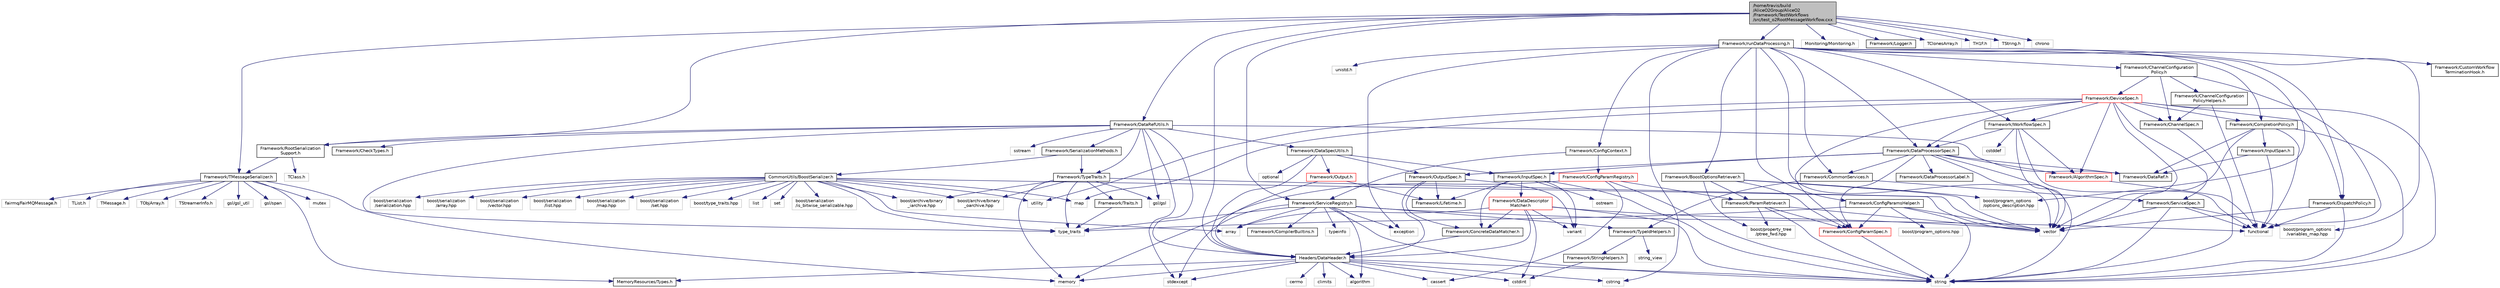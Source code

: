 digraph "/home/travis/build/AliceO2Group/AliceO2/Framework/TestWorkflows/src/test_o2RootMessageWorkflow.cxx"
{
 // INTERACTIVE_SVG=YES
  bgcolor="transparent";
  edge [fontname="Helvetica",fontsize="10",labelfontname="Helvetica",labelfontsize="10"];
  node [fontname="Helvetica",fontsize="10",shape=record];
  Node0 [label="/home/travis/build\l/AliceO2Group/AliceO2\l/Framework/TestWorkflows\l/src/test_o2RootMessageWorkflow.cxx",height=0.2,width=0.4,color="black", fillcolor="grey75", style="filled", fontcolor="black"];
  Node0 -> Node1 [color="midnightblue",fontsize="10",style="solid",fontname="Helvetica"];
  Node1 [label="Framework/RootSerialization\lSupport.h",height=0.2,width=0.4,color="black",URL="$db/dff/RootSerializationSupport_8h.html"];
  Node1 -> Node2 [color="midnightblue",fontsize="10",style="solid",fontname="Helvetica"];
  Node2 [label="Framework/TMessageSerializer.h",height=0.2,width=0.4,color="black",URL="$d8/d3c/TMessageSerializer_8h.html"];
  Node2 -> Node3 [color="midnightblue",fontsize="10",style="solid",fontname="Helvetica"];
  Node3 [label="fairmq/FairMQMessage.h",height=0.2,width=0.4,color="grey75"];
  Node2 -> Node4 [color="midnightblue",fontsize="10",style="solid",fontname="Helvetica"];
  Node4 [label="TList.h",height=0.2,width=0.4,color="grey75"];
  Node2 -> Node5 [color="midnightblue",fontsize="10",style="solid",fontname="Helvetica"];
  Node5 [label="TMessage.h",height=0.2,width=0.4,color="grey75"];
  Node2 -> Node6 [color="midnightblue",fontsize="10",style="solid",fontname="Helvetica"];
  Node6 [label="TObjArray.h",height=0.2,width=0.4,color="grey75"];
  Node2 -> Node7 [color="midnightblue",fontsize="10",style="solid",fontname="Helvetica"];
  Node7 [label="TStreamerInfo.h",height=0.2,width=0.4,color="grey75"];
  Node2 -> Node8 [color="midnightblue",fontsize="10",style="solid",fontname="Helvetica"];
  Node8 [label="gsl/gsl_util",height=0.2,width=0.4,color="grey75"];
  Node2 -> Node9 [color="midnightblue",fontsize="10",style="solid",fontname="Helvetica"];
  Node9 [label="gsl/span",height=0.2,width=0.4,color="grey75"];
  Node2 -> Node10 [color="midnightblue",fontsize="10",style="solid",fontname="Helvetica"];
  Node10 [label="memory",height=0.2,width=0.4,color="grey75"];
  Node2 -> Node11 [color="midnightblue",fontsize="10",style="solid",fontname="Helvetica"];
  Node11 [label="mutex",height=0.2,width=0.4,color="grey75"];
  Node2 -> Node12 [color="midnightblue",fontsize="10",style="solid",fontname="Helvetica"];
  Node12 [label="MemoryResources/Types.h",height=0.2,width=0.4,color="black",URL="$d7/df8/Types_8h.html"];
  Node1 -> Node13 [color="midnightblue",fontsize="10",style="solid",fontname="Helvetica"];
  Node13 [label="TClass.h",height=0.2,width=0.4,color="grey75"];
  Node0 -> Node14 [color="midnightblue",fontsize="10",style="solid",fontname="Helvetica"];
  Node14 [label="Framework/DataRefUtils.h",height=0.2,width=0.4,color="black",URL="$d5/db8/DataRefUtils_8h.html"];
  Node14 -> Node15 [color="midnightblue",fontsize="10",style="solid",fontname="Helvetica"];
  Node15 [label="Framework/DataRef.h",height=0.2,width=0.4,color="black",URL="$d5/dfb/DataRef_8h.html"];
  Node14 -> Node1 [color="midnightblue",fontsize="10",style="solid",fontname="Helvetica"];
  Node14 -> Node16 [color="midnightblue",fontsize="10",style="solid",fontname="Helvetica"];
  Node16 [label="Framework/SerializationMethods.h",height=0.2,width=0.4,color="black",URL="$d1/d53/SerializationMethods_8h.html",tooltip="Type wrappers for enfording a specific serialization method. "];
  Node16 -> Node17 [color="midnightblue",fontsize="10",style="solid",fontname="Helvetica"];
  Node17 [label="Framework/TypeTraits.h",height=0.2,width=0.4,color="black",URL="$d0/d95/TypeTraits_8h.html"];
  Node17 -> Node18 [color="midnightblue",fontsize="10",style="solid",fontname="Helvetica"];
  Node18 [label="type_traits",height=0.2,width=0.4,color="grey75"];
  Node17 -> Node19 [color="midnightblue",fontsize="10",style="solid",fontname="Helvetica"];
  Node19 [label="vector",height=0.2,width=0.4,color="grey75"];
  Node17 -> Node10 [color="midnightblue",fontsize="10",style="solid",fontname="Helvetica"];
  Node17 -> Node20 [color="midnightblue",fontsize="10",style="solid",fontname="Helvetica"];
  Node20 [label="Framework/Traits.h",height=0.2,width=0.4,color="black",URL="$db/d31/Traits_8h.html"];
  Node20 -> Node18 [color="midnightblue",fontsize="10",style="solid",fontname="Helvetica"];
  Node17 -> Node21 [color="midnightblue",fontsize="10",style="solid",fontname="Helvetica"];
  Node21 [label="boost/archive/binary\l_iarchive.hpp",height=0.2,width=0.4,color="grey75"];
  Node17 -> Node22 [color="midnightblue",fontsize="10",style="solid",fontname="Helvetica"];
  Node22 [label="boost/archive/binary\l_oarchive.hpp",height=0.2,width=0.4,color="grey75"];
  Node17 -> Node23 [color="midnightblue",fontsize="10",style="solid",fontname="Helvetica"];
  Node23 [label="gsl/gsl",height=0.2,width=0.4,color="grey75"];
  Node16 -> Node24 [color="midnightblue",fontsize="10",style="solid",fontname="Helvetica"];
  Node24 [label="CommonUtils/BoostSerializer.h",height=0.2,width=0.4,color="black",URL="$d7/d91/BoostSerializer_8h.html",tooltip="Templatised boost serializer/deserializer for containers and base types. "];
  Node24 -> Node25 [color="midnightblue",fontsize="10",style="solid",fontname="Helvetica"];
  Node25 [label="utility",height=0.2,width=0.4,color="grey75"];
  Node24 -> Node18 [color="midnightblue",fontsize="10",style="solid",fontname="Helvetica"];
  Node24 -> Node26 [color="midnightblue",fontsize="10",style="solid",fontname="Helvetica"];
  Node26 [label="array",height=0.2,width=0.4,color="grey75"];
  Node24 -> Node19 [color="midnightblue",fontsize="10",style="solid",fontname="Helvetica"];
  Node24 -> Node27 [color="midnightblue",fontsize="10",style="solid",fontname="Helvetica"];
  Node27 [label="list",height=0.2,width=0.4,color="grey75"];
  Node24 -> Node28 [color="midnightblue",fontsize="10",style="solid",fontname="Helvetica"];
  Node28 [label="map",height=0.2,width=0.4,color="grey75"];
  Node24 -> Node29 [color="midnightblue",fontsize="10",style="solid",fontname="Helvetica"];
  Node29 [label="set",height=0.2,width=0.4,color="grey75"];
  Node24 -> Node21 [color="midnightblue",fontsize="10",style="solid",fontname="Helvetica"];
  Node24 -> Node22 [color="midnightblue",fontsize="10",style="solid",fontname="Helvetica"];
  Node24 -> Node30 [color="midnightblue",fontsize="10",style="solid",fontname="Helvetica"];
  Node30 [label="boost/serialization\l/is_bitwise_serializable.hpp",height=0.2,width=0.4,color="grey75"];
  Node24 -> Node31 [color="midnightblue",fontsize="10",style="solid",fontname="Helvetica"];
  Node31 [label="boost/serialization\l/serialization.hpp",height=0.2,width=0.4,color="grey75"];
  Node24 -> Node32 [color="midnightblue",fontsize="10",style="solid",fontname="Helvetica"];
  Node32 [label="boost/serialization\l/array.hpp",height=0.2,width=0.4,color="grey75"];
  Node24 -> Node33 [color="midnightblue",fontsize="10",style="solid",fontname="Helvetica"];
  Node33 [label="boost/serialization\l/vector.hpp",height=0.2,width=0.4,color="grey75"];
  Node24 -> Node34 [color="midnightblue",fontsize="10",style="solid",fontname="Helvetica"];
  Node34 [label="boost/serialization\l/list.hpp",height=0.2,width=0.4,color="grey75"];
  Node24 -> Node35 [color="midnightblue",fontsize="10",style="solid",fontname="Helvetica"];
  Node35 [label="boost/serialization\l/map.hpp",height=0.2,width=0.4,color="grey75"];
  Node24 -> Node36 [color="midnightblue",fontsize="10",style="solid",fontname="Helvetica"];
  Node36 [label="boost/serialization\l/set.hpp",height=0.2,width=0.4,color="grey75"];
  Node24 -> Node37 [color="midnightblue",fontsize="10",style="solid",fontname="Helvetica"];
  Node37 [label="boost/type_traits.hpp",height=0.2,width=0.4,color="grey75"];
  Node14 -> Node38 [color="midnightblue",fontsize="10",style="solid",fontname="Helvetica"];
  Node38 [label="Framework/DataSpecUtils.h",height=0.2,width=0.4,color="black",URL="$d6/d68/DataSpecUtils_8h.html"];
  Node38 -> Node39 [color="midnightblue",fontsize="10",style="solid",fontname="Helvetica"];
  Node39 [label="Framework/OutputSpec.h",height=0.2,width=0.4,color="black",URL="$db/d2d/OutputSpec_8h.html"];
  Node39 -> Node40 [color="midnightblue",fontsize="10",style="solid",fontname="Helvetica"];
  Node40 [label="Headers/DataHeader.h",height=0.2,width=0.4,color="black",URL="$dc/dcd/DataHeader_8h.html"];
  Node40 -> Node41 [color="midnightblue",fontsize="10",style="solid",fontname="Helvetica"];
  Node41 [label="cstdint",height=0.2,width=0.4,color="grey75"];
  Node40 -> Node10 [color="midnightblue",fontsize="10",style="solid",fontname="Helvetica"];
  Node40 -> Node42 [color="midnightblue",fontsize="10",style="solid",fontname="Helvetica"];
  Node42 [label="cassert",height=0.2,width=0.4,color="grey75"];
  Node40 -> Node43 [color="midnightblue",fontsize="10",style="solid",fontname="Helvetica"];
  Node43 [label="cstring",height=0.2,width=0.4,color="grey75"];
  Node40 -> Node44 [color="midnightblue",fontsize="10",style="solid",fontname="Helvetica"];
  Node44 [label="algorithm",height=0.2,width=0.4,color="grey75"];
  Node40 -> Node45 [color="midnightblue",fontsize="10",style="solid",fontname="Helvetica"];
  Node45 [label="stdexcept",height=0.2,width=0.4,color="grey75"];
  Node40 -> Node46 [color="midnightblue",fontsize="10",style="solid",fontname="Helvetica"];
  Node46 [label="string",height=0.2,width=0.4,color="grey75"];
  Node40 -> Node47 [color="midnightblue",fontsize="10",style="solid",fontname="Helvetica"];
  Node47 [label="climits",height=0.2,width=0.4,color="grey75"];
  Node40 -> Node12 [color="midnightblue",fontsize="10",style="solid",fontname="Helvetica"];
  Node40 -> Node48 [color="midnightblue",fontsize="10",style="solid",fontname="Helvetica"];
  Node48 [label="cerrno",height=0.2,width=0.4,color="grey75"];
  Node39 -> Node49 [color="midnightblue",fontsize="10",style="solid",fontname="Helvetica"];
  Node49 [label="Framework/Lifetime.h",height=0.2,width=0.4,color="black",URL="$dc/dca/Lifetime_8h.html"];
  Node39 -> Node50 [color="midnightblue",fontsize="10",style="solid",fontname="Helvetica"];
  Node50 [label="Framework/ConcreteDataMatcher.h",height=0.2,width=0.4,color="black",URL="$d0/d1b/ConcreteDataMatcher_8h.html"];
  Node50 -> Node40 [color="midnightblue",fontsize="10",style="solid",fontname="Helvetica"];
  Node39 -> Node51 [color="midnightblue",fontsize="10",style="solid",fontname="Helvetica"];
  Node51 [label="variant",height=0.2,width=0.4,color="grey75"];
  Node38 -> Node52 [color="midnightblue",fontsize="10",style="solid",fontname="Helvetica"];
  Node52 [label="Framework/InputSpec.h",height=0.2,width=0.4,color="black",URL="$d5/d3f/InputSpec_8h.html"];
  Node52 -> Node49 [color="midnightblue",fontsize="10",style="solid",fontname="Helvetica"];
  Node52 -> Node50 [color="midnightblue",fontsize="10",style="solid",fontname="Helvetica"];
  Node52 -> Node53 [color="midnightblue",fontsize="10",style="solid",fontname="Helvetica"];
  Node53 [label="Framework/DataDescriptor\lMatcher.h",height=0.2,width=0.4,color="red",URL="$d3/da3/DataDescriptorMatcher_8h.html"];
  Node53 -> Node50 [color="midnightblue",fontsize="10",style="solid",fontname="Helvetica"];
  Node53 -> Node40 [color="midnightblue",fontsize="10",style="solid",fontname="Helvetica"];
  Node53 -> Node26 [color="midnightblue",fontsize="10",style="solid",fontname="Helvetica"];
  Node53 -> Node41 [color="midnightblue",fontsize="10",style="solid",fontname="Helvetica"];
  Node53 -> Node46 [color="midnightblue",fontsize="10",style="solid",fontname="Helvetica"];
  Node53 -> Node51 [color="midnightblue",fontsize="10",style="solid",fontname="Helvetica"];
  Node53 -> Node19 [color="midnightblue",fontsize="10",style="solid",fontname="Helvetica"];
  Node52 -> Node46 [color="midnightblue",fontsize="10",style="solid",fontname="Helvetica"];
  Node52 -> Node70 [color="midnightblue",fontsize="10",style="solid",fontname="Helvetica"];
  Node70 [label="ostream",height=0.2,width=0.4,color="grey75"];
  Node52 -> Node51 [color="midnightblue",fontsize="10",style="solid",fontname="Helvetica"];
  Node38 -> Node40 [color="midnightblue",fontsize="10",style="solid",fontname="Helvetica"];
  Node38 -> Node71 [color="midnightblue",fontsize="10",style="solid",fontname="Helvetica"];
  Node71 [label="Framework/Output.h",height=0.2,width=0.4,color="red",URL="$d3/ddf/Output_8h.html"];
  Node71 -> Node40 [color="midnightblue",fontsize="10",style="solid",fontname="Helvetica"];
  Node71 -> Node49 [color="midnightblue",fontsize="10",style="solid",fontname="Helvetica"];
  Node38 -> Node72 [color="midnightblue",fontsize="10",style="solid",fontname="Helvetica"];
  Node72 [label="optional",height=0.2,width=0.4,color="grey75"];
  Node14 -> Node17 [color="midnightblue",fontsize="10",style="solid",fontname="Helvetica"];
  Node14 -> Node40 [color="midnightblue",fontsize="10",style="solid",fontname="Helvetica"];
  Node14 -> Node73 [color="midnightblue",fontsize="10",style="solid",fontname="Helvetica"];
  Node73 [label="Framework/CheckTypes.h",height=0.2,width=0.4,color="black",URL="$d1/d00/CheckTypes_8h.html"];
  Node14 -> Node23 [color="midnightblue",fontsize="10",style="solid",fontname="Helvetica"];
  Node14 -> Node45 [color="midnightblue",fontsize="10",style="solid",fontname="Helvetica"];
  Node14 -> Node74 [color="midnightblue",fontsize="10",style="solid",fontname="Helvetica"];
  Node74 [label="sstream",height=0.2,width=0.4,color="grey75"];
  Node14 -> Node18 [color="midnightblue",fontsize="10",style="solid",fontname="Helvetica"];
  Node0 -> Node75 [color="midnightblue",fontsize="10",style="solid",fontname="Helvetica"];
  Node75 [label="Framework/ServiceRegistry.h",height=0.2,width=0.4,color="black",URL="$d8/d17/ServiceRegistry_8h.html"];
  Node75 -> Node76 [color="midnightblue",fontsize="10",style="solid",fontname="Helvetica"];
  Node76 [label="Framework/CompilerBuiltins.h",height=0.2,width=0.4,color="black",URL="$d9/de8/CompilerBuiltins_8h.html"];
  Node75 -> Node77 [color="midnightblue",fontsize="10",style="solid",fontname="Helvetica"];
  Node77 [label="Framework/TypeIdHelpers.h",height=0.2,width=0.4,color="black",URL="$d2/d9a/TypeIdHelpers_8h.html"];
  Node77 -> Node78 [color="midnightblue",fontsize="10",style="solid",fontname="Helvetica"];
  Node78 [label="string_view",height=0.2,width=0.4,color="grey75"];
  Node77 -> Node79 [color="midnightblue",fontsize="10",style="solid",fontname="Helvetica"];
  Node79 [label="Framework/StringHelpers.h",height=0.2,width=0.4,color="black",URL="$db/dff/StringHelpers_8h.html"];
  Node79 -> Node41 [color="midnightblue",fontsize="10",style="solid",fontname="Helvetica"];
  Node75 -> Node44 [color="midnightblue",fontsize="10",style="solid",fontname="Helvetica"];
  Node75 -> Node26 [color="midnightblue",fontsize="10",style="solid",fontname="Helvetica"];
  Node75 -> Node80 [color="midnightblue",fontsize="10",style="solid",fontname="Helvetica"];
  Node80 [label="exception",height=0.2,width=0.4,color="grey75"];
  Node75 -> Node81 [color="midnightblue",fontsize="10",style="solid",fontname="Helvetica"];
  Node81 [label="functional",height=0.2,width=0.4,color="grey75"];
  Node75 -> Node46 [color="midnightblue",fontsize="10",style="solid",fontname="Helvetica"];
  Node75 -> Node18 [color="midnightblue",fontsize="10",style="solid",fontname="Helvetica"];
  Node75 -> Node82 [color="midnightblue",fontsize="10",style="solid",fontname="Helvetica"];
  Node82 [label="typeinfo",height=0.2,width=0.4,color="grey75"];
  Node75 -> Node45 [color="midnightblue",fontsize="10",style="solid",fontname="Helvetica"];
  Node0 -> Node83 [color="midnightblue",fontsize="10",style="solid",fontname="Helvetica"];
  Node83 [label="Framework/runDataProcessing.h",height=0.2,width=0.4,color="black",URL="$db/dd0/runDataProcessing_8h.html"];
  Node83 -> Node84 [color="midnightblue",fontsize="10",style="solid",fontname="Helvetica"];
  Node84 [label="Framework/ChannelConfiguration\lPolicy.h",height=0.2,width=0.4,color="black",URL="$dd/d0f/ChannelConfigurationPolicy_8h.html"];
  Node84 -> Node85 [color="midnightblue",fontsize="10",style="solid",fontname="Helvetica"];
  Node85 [label="Framework/ChannelConfiguration\lPolicyHelpers.h",height=0.2,width=0.4,color="black",URL="$d6/d05/ChannelConfigurationPolicyHelpers_8h.html"];
  Node85 -> Node86 [color="midnightblue",fontsize="10",style="solid",fontname="Helvetica"];
  Node86 [label="Framework/ChannelSpec.h",height=0.2,width=0.4,color="black",URL="$d6/d72/ChannelSpec_8h.html"];
  Node86 -> Node46 [color="midnightblue",fontsize="10",style="solid",fontname="Helvetica"];
  Node85 -> Node81 [color="midnightblue",fontsize="10",style="solid",fontname="Helvetica"];
  Node84 -> Node86 [color="midnightblue",fontsize="10",style="solid",fontname="Helvetica"];
  Node84 -> Node87 [color="midnightblue",fontsize="10",style="solid",fontname="Helvetica"];
  Node87 [label="Framework/DeviceSpec.h",height=0.2,width=0.4,color="red",URL="$df/de8/DeviceSpec_8h.html"];
  Node87 -> Node88 [color="midnightblue",fontsize="10",style="solid",fontname="Helvetica"];
  Node88 [label="Framework/WorkflowSpec.h",height=0.2,width=0.4,color="black",URL="$df/da1/WorkflowSpec_8h.html"];
  Node88 -> Node89 [color="midnightblue",fontsize="10",style="solid",fontname="Helvetica"];
  Node89 [label="Framework/DataProcessorSpec.h",height=0.2,width=0.4,color="black",URL="$d0/df4/DataProcessorSpec_8h.html"];
  Node89 -> Node90 [color="midnightblue",fontsize="10",style="solid",fontname="Helvetica"];
  Node90 [label="Framework/AlgorithmSpec.h",height=0.2,width=0.4,color="red",URL="$d0/d14/AlgorithmSpec_8h.html"];
  Node90 -> Node81 [color="midnightblue",fontsize="10",style="solid",fontname="Helvetica"];
  Node89 -> Node117 [color="midnightblue",fontsize="10",style="solid",fontname="Helvetica"];
  Node117 [label="Framework/ConfigParamSpec.h",height=0.2,width=0.4,color="red",URL="$d0/d1c/ConfigParamSpec_8h.html"];
  Node117 -> Node46 [color="midnightblue",fontsize="10",style="solid",fontname="Helvetica"];
  Node89 -> Node121 [color="midnightblue",fontsize="10",style="solid",fontname="Helvetica"];
  Node121 [label="Framework/DataProcessorLabel.h",height=0.2,width=0.4,color="black",URL="$d1/df2/DataProcessorLabel_8h.html"];
  Node89 -> Node15 [color="midnightblue",fontsize="10",style="solid",fontname="Helvetica"];
  Node89 -> Node52 [color="midnightblue",fontsize="10",style="solid",fontname="Helvetica"];
  Node89 -> Node39 [color="midnightblue",fontsize="10",style="solid",fontname="Helvetica"];
  Node89 -> Node122 [color="midnightblue",fontsize="10",style="solid",fontname="Helvetica"];
  Node122 [label="Framework/CommonServices.h",height=0.2,width=0.4,color="black",URL="$d8/d02/CommonServices_8h.html"];
  Node122 -> Node123 [color="midnightblue",fontsize="10",style="solid",fontname="Helvetica"];
  Node123 [label="Framework/ServiceSpec.h",height=0.2,width=0.4,color="black",URL="$d4/d61/ServiceSpec_8h.html"];
  Node123 -> Node81 [color="midnightblue",fontsize="10",style="solid",fontname="Helvetica"];
  Node123 -> Node46 [color="midnightblue",fontsize="10",style="solid",fontname="Helvetica"];
  Node123 -> Node19 [color="midnightblue",fontsize="10",style="solid",fontname="Helvetica"];
  Node123 -> Node124 [color="midnightblue",fontsize="10",style="solid",fontname="Helvetica"];
  Node124 [label="boost/program_options\l/variables_map.hpp",height=0.2,width=0.4,color="grey75"];
  Node122 -> Node77 [color="midnightblue",fontsize="10",style="solid",fontname="Helvetica"];
  Node89 -> Node46 [color="midnightblue",fontsize="10",style="solid",fontname="Helvetica"];
  Node89 -> Node19 [color="midnightblue",fontsize="10",style="solid",fontname="Helvetica"];
  Node88 -> Node90 [color="midnightblue",fontsize="10",style="solid",fontname="Helvetica"];
  Node88 -> Node19 [color="midnightblue",fontsize="10",style="solid",fontname="Helvetica"];
  Node88 -> Node81 [color="midnightblue",fontsize="10",style="solid",fontname="Helvetica"];
  Node88 -> Node96 [color="midnightblue",fontsize="10",style="solid",fontname="Helvetica"];
  Node96 [label="cstddef",height=0.2,width=0.4,color="grey75"];
  Node87 -> Node89 [color="midnightblue",fontsize="10",style="solid",fontname="Helvetica"];
  Node87 -> Node86 [color="midnightblue",fontsize="10",style="solid",fontname="Helvetica"];
  Node87 -> Node90 [color="midnightblue",fontsize="10",style="solid",fontname="Helvetica"];
  Node87 -> Node117 [color="midnightblue",fontsize="10",style="solid",fontname="Helvetica"];
  Node87 -> Node130 [color="midnightblue",fontsize="10",style="solid",fontname="Helvetica"];
  Node130 [label="Framework/CompletionPolicy.h",height=0.2,width=0.4,color="black",URL="$df/dd6/CompletionPolicy_8h.html"];
  Node130 -> Node15 [color="midnightblue",fontsize="10",style="solid",fontname="Helvetica"];
  Node130 -> Node97 [color="midnightblue",fontsize="10",style="solid",fontname="Helvetica"];
  Node97 [label="Framework/InputSpan.h",height=0.2,width=0.4,color="black",URL="$da/d0f/InputSpan_8h.html"];
  Node97 -> Node15 [color="midnightblue",fontsize="10",style="solid",fontname="Helvetica"];
  Node97 -> Node81 [color="midnightblue",fontsize="10",style="solid",fontname="Helvetica"];
  Node130 -> Node81 [color="midnightblue",fontsize="10",style="solid",fontname="Helvetica"];
  Node130 -> Node46 [color="midnightblue",fontsize="10",style="solid",fontname="Helvetica"];
  Node130 -> Node19 [color="midnightblue",fontsize="10",style="solid",fontname="Helvetica"];
  Node87 -> Node103 [color="midnightblue",fontsize="10",style="solid",fontname="Helvetica"];
  Node103 [label="Framework/DispatchPolicy.h",height=0.2,width=0.4,color="black",URL="$da/de6/DispatchPolicy_8h.html"];
  Node103 -> Node81 [color="midnightblue",fontsize="10",style="solid",fontname="Helvetica"];
  Node103 -> Node46 [color="midnightblue",fontsize="10",style="solid",fontname="Helvetica"];
  Node103 -> Node19 [color="midnightblue",fontsize="10",style="solid",fontname="Helvetica"];
  Node87 -> Node123 [color="midnightblue",fontsize="10",style="solid",fontname="Helvetica"];
  Node87 -> Node19 [color="midnightblue",fontsize="10",style="solid",fontname="Helvetica"];
  Node87 -> Node46 [color="midnightblue",fontsize="10",style="solid",fontname="Helvetica"];
  Node87 -> Node28 [color="midnightblue",fontsize="10",style="solid",fontname="Helvetica"];
  Node87 -> Node25 [color="midnightblue",fontsize="10",style="solid",fontname="Helvetica"];
  Node84 -> Node81 [color="midnightblue",fontsize="10",style="solid",fontname="Helvetica"];
  Node83 -> Node130 [color="midnightblue",fontsize="10",style="solid",fontname="Helvetica"];
  Node83 -> Node103 [color="midnightblue",fontsize="10",style="solid",fontname="Helvetica"];
  Node83 -> Node131 [color="midnightblue",fontsize="10",style="solid",fontname="Helvetica"];
  Node131 [label="Framework/ConfigParamsHelper.h",height=0.2,width=0.4,color="black",URL="$dd/d2b/ConfigParamsHelper_8h.html"];
  Node131 -> Node117 [color="midnightblue",fontsize="10",style="solid",fontname="Helvetica"];
  Node131 -> Node132 [color="midnightblue",fontsize="10",style="solid",fontname="Helvetica"];
  Node132 [label="boost/program_options.hpp",height=0.2,width=0.4,color="grey75"];
  Node131 -> Node46 [color="midnightblue",fontsize="10",style="solid",fontname="Helvetica"];
  Node131 -> Node19 [color="midnightblue",fontsize="10",style="solid",fontname="Helvetica"];
  Node131 -> Node18 [color="midnightblue",fontsize="10",style="solid",fontname="Helvetica"];
  Node83 -> Node89 [color="midnightblue",fontsize="10",style="solid",fontname="Helvetica"];
  Node83 -> Node88 [color="midnightblue",fontsize="10",style="solid",fontname="Helvetica"];
  Node83 -> Node133 [color="midnightblue",fontsize="10",style="solid",fontname="Helvetica"];
  Node133 [label="Framework/ConfigContext.h",height=0.2,width=0.4,color="black",URL="$d7/d2e/ConfigContext_8h.html"];
  Node133 -> Node134 [color="midnightblue",fontsize="10",style="solid",fontname="Helvetica"];
  Node134 [label="Framework/ConfigParamRegistry.h",height=0.2,width=0.4,color="red",URL="$de/dc6/ConfigParamRegistry_8h.html"];
  Node134 -> Node135 [color="midnightblue",fontsize="10",style="solid",fontname="Helvetica"];
  Node135 [label="Framework/ParamRetriever.h",height=0.2,width=0.4,color="black",URL="$df/d72/ParamRetriever_8h.html"];
  Node135 -> Node117 [color="midnightblue",fontsize="10",style="solid",fontname="Helvetica"];
  Node135 -> Node136 [color="midnightblue",fontsize="10",style="solid",fontname="Helvetica"];
  Node136 [label="boost/property_tree\l/ptree_fwd.hpp",height=0.2,width=0.4,color="grey75"];
  Node135 -> Node46 [color="midnightblue",fontsize="10",style="solid",fontname="Helvetica"];
  Node135 -> Node19 [color="midnightblue",fontsize="10",style="solid",fontname="Helvetica"];
  Node134 -> Node10 [color="midnightblue",fontsize="10",style="solid",fontname="Helvetica"];
  Node134 -> Node46 [color="midnightblue",fontsize="10",style="solid",fontname="Helvetica"];
  Node134 -> Node42 [color="midnightblue",fontsize="10",style="solid",fontname="Helvetica"];
  Node133 -> Node75 [color="midnightblue",fontsize="10",style="solid",fontname="Helvetica"];
  Node83 -> Node139 [color="midnightblue",fontsize="10",style="solid",fontname="Helvetica"];
  Node139 [label="Framework/BoostOptionsRetriever.h",height=0.2,width=0.4,color="black",URL="$d3/d7e/BoostOptionsRetriever_8h.html"];
  Node139 -> Node117 [color="midnightblue",fontsize="10",style="solid",fontname="Helvetica"];
  Node139 -> Node135 [color="midnightblue",fontsize="10",style="solid",fontname="Helvetica"];
  Node139 -> Node136 [color="midnightblue",fontsize="10",style="solid",fontname="Helvetica"];
  Node139 -> Node140 [color="midnightblue",fontsize="10",style="solid",fontname="Helvetica"];
  Node140 [label="boost/program_options\l/options_description.hpp",height=0.2,width=0.4,color="grey75"];
  Node139 -> Node19 [color="midnightblue",fontsize="10",style="solid",fontname="Helvetica"];
  Node83 -> Node141 [color="midnightblue",fontsize="10",style="solid",fontname="Helvetica"];
  Node141 [label="Framework/CustomWorkflow\lTerminationHook.h",height=0.2,width=0.4,color="black",URL="$da/def/CustomWorkflowTerminationHook_8h.html"];
  Node83 -> Node122 [color="midnightblue",fontsize="10",style="solid",fontname="Helvetica"];
  Node83 -> Node140 [color="midnightblue",fontsize="10",style="solid",fontname="Helvetica"];
  Node83 -> Node124 [color="midnightblue",fontsize="10",style="solid",fontname="Helvetica"];
  Node83 -> Node142 [color="midnightblue",fontsize="10",style="solid",fontname="Helvetica"];
  Node142 [label="unistd.h",height=0.2,width=0.4,color="grey75"];
  Node83 -> Node19 [color="midnightblue",fontsize="10",style="solid",fontname="Helvetica"];
  Node83 -> Node43 [color="midnightblue",fontsize="10",style="solid",fontname="Helvetica"];
  Node83 -> Node80 [color="midnightblue",fontsize="10",style="solid",fontname="Helvetica"];
  Node0 -> Node143 [color="midnightblue",fontsize="10",style="solid",fontname="Helvetica"];
  Node143 [label="Monitoring/Monitoring.h",height=0.2,width=0.4,color="grey75"];
  Node0 -> Node40 [color="midnightblue",fontsize="10",style="solid",fontname="Helvetica"];
  Node0 -> Node2 [color="midnightblue",fontsize="10",style="solid",fontname="Helvetica"];
  Node0 -> Node144 [color="midnightblue",fontsize="10",style="solid",fontname="Helvetica"];
  Node144 [label="Framework/Logger.h",height=0.2,width=0.4,color="black",URL="$dd/da4/Logger_8h.html"];
  Node0 -> Node145 [color="midnightblue",fontsize="10",style="solid",fontname="Helvetica"];
  Node145 [label="TClonesArray.h",height=0.2,width=0.4,color="grey75"];
  Node0 -> Node146 [color="midnightblue",fontsize="10",style="solid",fontname="Helvetica"];
  Node146 [label="TH1F.h",height=0.2,width=0.4,color="grey75"];
  Node0 -> Node147 [color="midnightblue",fontsize="10",style="solid",fontname="Helvetica"];
  Node147 [label="TString.h",height=0.2,width=0.4,color="grey75"];
  Node0 -> Node56 [color="midnightblue",fontsize="10",style="solid",fontname="Helvetica"];
  Node56 [label="chrono",height=0.2,width=0.4,color="grey75"];
}
